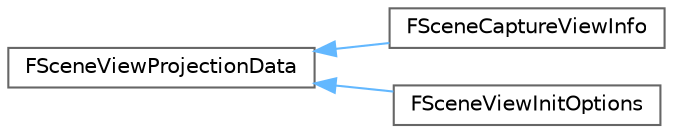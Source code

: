 digraph "Graphical Class Hierarchy"
{
 // INTERACTIVE_SVG=YES
 // LATEX_PDF_SIZE
  bgcolor="transparent";
  edge [fontname=Helvetica,fontsize=10,labelfontname=Helvetica,labelfontsize=10];
  node [fontname=Helvetica,fontsize=10,shape=box,height=0.2,width=0.4];
  rankdir="LR";
  Node0 [id="Node000000",label="FSceneViewProjectionData",height=0.2,width=0.4,color="grey40", fillcolor="white", style="filled",URL="$d6/d15/structFSceneViewProjectionData.html",tooltip=" "];
  Node0 -> Node1 [id="edge4779_Node000000_Node000001",dir="back",color="steelblue1",style="solid",tooltip=" "];
  Node1 [id="Node000001",label="FSceneCaptureViewInfo",height=0.2,width=0.4,color="grey40", fillcolor="white", style="filled",URL="$d7/d5c/structFSceneCaptureViewInfo.html",tooltip="View state needed to create a scene capture renderer Inherits from FSceneViewProjectionData to unify ..."];
  Node0 -> Node2 [id="edge4780_Node000000_Node000002",dir="back",color="steelblue1",style="solid",tooltip=" "];
  Node2 [id="Node000002",label="FSceneViewInitOptions",height=0.2,width=0.4,color="grey40", fillcolor="white", style="filled",URL="$d2/d97/structFSceneViewInitOptions.html",tooltip=" "];
}
